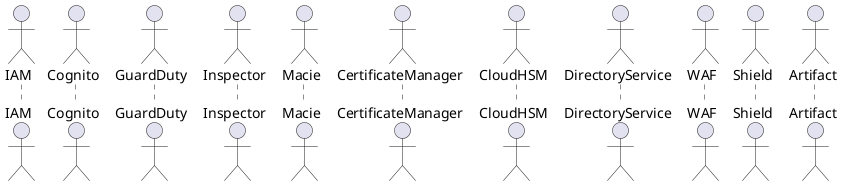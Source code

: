 @startuml

actor IAM
/'Identity access management
'/

actor Cognito
/'デバイスの認証
Facebook や Gmail やらで一度認証したら、
Cognito を使って AWS のリソースへの 一時的なアクセスを取得する'/
actor GuardDuty
/'AWS アカウントに対するマリシャスな行為をモニター'/
actor Inspector
/'エージェント。VMやPCにインストールして、
EC2 に脆弱性がないかとか、テストする。
定期テストをスケジュールして、レポートを生成とか'/
actor Macie
/'S3バケツをスキャンして、
個人情報が入っていれば警告する'/
actor CertificateManager
/'AWS を使っていて、Route53 でドメインを取得していれば、SSL証明書を無料で取得できる'/
actor CloudHSM
/'HardwareSecurityModule
秘密鍵を格納できる小さなHW
これを使って EC2 インスタンスとかにアクセスできる。
1時間 20ドル でリースしてる'/
actor DirectoryService
/'Microsoft ActiveDirectory をAWS に統合する'/
actor WAF
/'WebApplicationFirewall
レイヤー７ FW
SQLインジェクション、クロスサイトスクリプティングなどを防ぐ
ユーザーを監視して、マリシャスかどうかを判定'/
actor Shield
/'DDOS を防ぐ。DDOS されたらペイバック'/
actor Artifact
/'監査とコンプライアンスに。
オンデマンドで
SOCコントロールやAWSコンプライアンスレポートをDL可能。
ServiceOrganizationControl'/

@enduml

